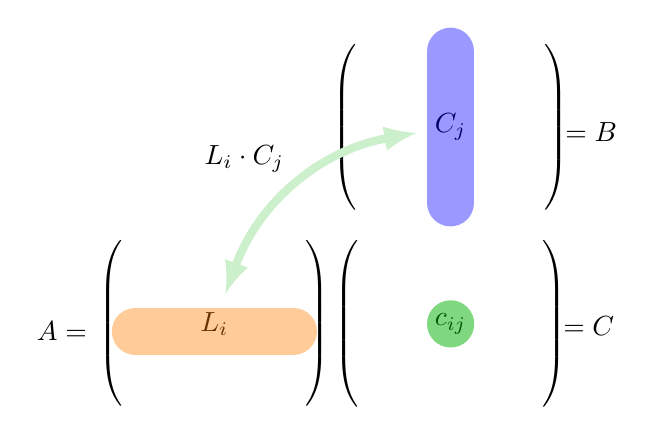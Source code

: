 ﻿\begin{tikzpicture}[baseline=(A.center)]
\tikzset{node style ge/.style={circle}}
\tikzset{BarreStyle/.style =  {opacity=.4,line width=6 mm, color=#1}}


\begin{scope}[xshift=0cm]

\matrix (A) [matrix of math nodes, nodes = {node style ge}, column sep=0 mm,%
left delimiter  = (,right delimiter = )]
{
	\vphantom{X} & &  \\
	\hphantom{X} & L_i & \hphantom{X} \\
	\vphantom{X} & &  \\
};
 \draw [BarreStyle=orange,line cap=round] (A-2-1.west) node[left=2mm,black,opacity=1]{$A=$} to (A-2-3.east) ;
\end{scope}

\begin{scope}[xshift=3cm,yshift=2.5cm]
\matrix (B) [matrix of math nodes, nodes = {node style ge}, column sep=0 mm,%
left delimiter  = (,right delimiter = )]
{
	\vphantom{X} & \vphantom{X}  &  \\
	\hphantom{X} & C_j & \hphantom{X} \\
	\vphantom{X} & \vphantom{X}  &  \\
};

 \draw [BarreStyle=blue,line cap=round] (B-1-2.north)  to (B-3-2.south) ;

\node[right=3mm,black,opacity=1] at (B-2-3.east){$=B$} ;

\end{scope}

\begin{scope}[xshift=3cm,yshift=0cm]
\matrix (C) [matrix of math nodes, nodes = {node style ge}, column sep=0 mm,%
left delimiter  = (,right delimiter = )]
{
	\vphantom{X} & \vphantom{X}  &  \\
	\hphantom{X} & c_{ij} & \hphantom{X} \\
	\vphantom{X} & \vphantom{X}  &  \\
};

 \fill [green!70!black,opacity=0.5] (C-2-2)  circle(3mm) ;

\node[right=3mm,black,opacity=1] at (C-2-3.east){$=C$} ;

\end{scope}

\draw[<->,>=latex,green!70!black!20,line width=3pt] (A-2-2) to[bend left] node[midway, above left,black]{$L_i \cdot C_j$} (B-2-2) ;

\end{tikzpicture}